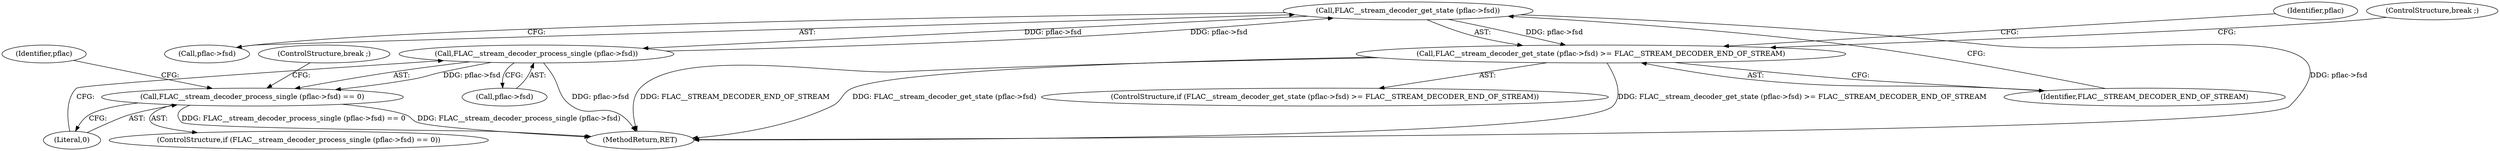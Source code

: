 digraph "0_libsndfile_60b234301adf258786d8b90be5c1d437fc8799e0_0@pointer" {
"1000169" [label="(Call,FLAC__stream_decoder_get_state (pflac->fsd))"];
"1000161" [label="(Call,FLAC__stream_decoder_process_single (pflac->fsd))"];
"1000169" [label="(Call,FLAC__stream_decoder_get_state (pflac->fsd))"];
"1000160" [label="(Call,FLAC__stream_decoder_process_single (pflac->fsd) == 0)"];
"1000168" [label="(Call,FLAC__stream_decoder_get_state (pflac->fsd) >= FLAC__STREAM_DECODER_END_OF_STREAM)"];
"1000168" [label="(Call,FLAC__stream_decoder_get_state (pflac->fsd) >= FLAC__STREAM_DECODER_END_OF_STREAM)"];
"1000166" [label="(ControlStructure,break ;)"];
"1000184" [label="(MethodReturn,RET)"];
"1000169" [label="(Call,FLAC__stream_decoder_get_state (pflac->fsd))"];
"1000170" [label="(Call,pflac->fsd)"];
"1000167" [label="(ControlStructure,if (FLAC__stream_decoder_get_state (pflac->fsd) >= FLAC__STREAM_DECODER_END_OF_STREAM))"];
"1000153" [label="(Identifier,pflac)"];
"1000173" [label="(Identifier,FLAC__STREAM_DECODER_END_OF_STREAM)"];
"1000171" [label="(Identifier,pflac)"];
"1000162" [label="(Call,pflac->fsd)"];
"1000161" [label="(Call,FLAC__stream_decoder_process_single (pflac->fsd))"];
"1000165" [label="(Literal,0)"];
"1000159" [label="(ControlStructure,if (FLAC__stream_decoder_process_single (pflac->fsd) == 0))"];
"1000174" [label="(ControlStructure,break ;)"];
"1000160" [label="(Call,FLAC__stream_decoder_process_single (pflac->fsd) == 0)"];
"1000169" -> "1000168"  [label="AST: "];
"1000169" -> "1000170"  [label="CFG: "];
"1000170" -> "1000169"  [label="AST: "];
"1000173" -> "1000169"  [label="CFG: "];
"1000169" -> "1000184"  [label="DDG: pflac->fsd"];
"1000169" -> "1000161"  [label="DDG: pflac->fsd"];
"1000169" -> "1000168"  [label="DDG: pflac->fsd"];
"1000161" -> "1000169"  [label="DDG: pflac->fsd"];
"1000161" -> "1000160"  [label="AST: "];
"1000161" -> "1000162"  [label="CFG: "];
"1000162" -> "1000161"  [label="AST: "];
"1000165" -> "1000161"  [label="CFG: "];
"1000161" -> "1000184"  [label="DDG: pflac->fsd"];
"1000161" -> "1000160"  [label="DDG: pflac->fsd"];
"1000160" -> "1000159"  [label="AST: "];
"1000160" -> "1000165"  [label="CFG: "];
"1000165" -> "1000160"  [label="AST: "];
"1000166" -> "1000160"  [label="CFG: "];
"1000171" -> "1000160"  [label="CFG: "];
"1000160" -> "1000184"  [label="DDG: FLAC__stream_decoder_process_single (pflac->fsd) == 0"];
"1000160" -> "1000184"  [label="DDG: FLAC__stream_decoder_process_single (pflac->fsd)"];
"1000168" -> "1000167"  [label="AST: "];
"1000168" -> "1000173"  [label="CFG: "];
"1000173" -> "1000168"  [label="AST: "];
"1000153" -> "1000168"  [label="CFG: "];
"1000174" -> "1000168"  [label="CFG: "];
"1000168" -> "1000184"  [label="DDG: FLAC__stream_decoder_get_state (pflac->fsd)"];
"1000168" -> "1000184"  [label="DDG: FLAC__stream_decoder_get_state (pflac->fsd) >= FLAC__STREAM_DECODER_END_OF_STREAM"];
"1000168" -> "1000184"  [label="DDG: FLAC__STREAM_DECODER_END_OF_STREAM"];
}
